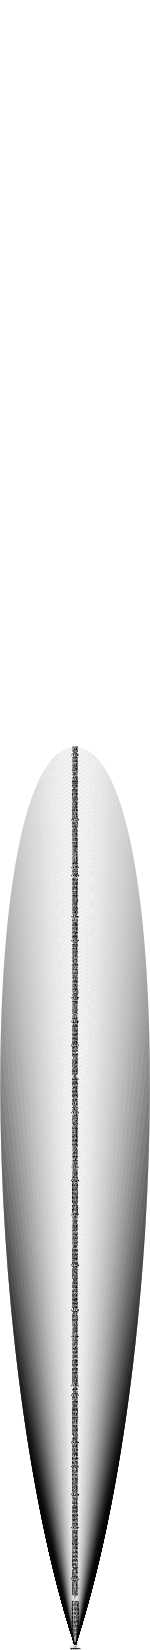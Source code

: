 digraph FST {
rankdir = LR;
size = "8.5,11";
label = "grapheme_confusion";
center = 1;
orientation = Portrait;
ranksep = "0.4";
nodesep = "0.25";
0 [label = "0", shape = doublecircle, style = bold, fontsize = 14]
	0 -> 0 [label = "</w>:</w>", fontsize = 14];
	0 -> 0 [label = "':'", fontsize = 14];
	0 -> 0 [label = "):)", fontsize = 14];
	0 -> 0 [label = "(:(", fontsize = 14];
	0 -> 0 [label = "-:-", fontsize = 14];
	0 -> 0 [label = "<sil>:h/7.2661", fontsize = 14];
	0 -> 0 [label = "<sil>:x/11.588", fontsize = 14];
	0 -> 0 [label = "<sil>:r/7.8191", fontsize = 14];
	0 -> 0 [label = "<sil>:z/9.1031", fontsize = 14];
	0 -> 0 [label = "<sil>:<sil>/0.015328", fontsize = 14];
	0 -> 0 [label = "<sil>:s/7.6052", fontsize = 14];
	0 -> 0 [label = "<sil>:k/7.3253", fontsize = 14];
	0 -> 0 [label = "<sil>:c/7.8424", fontsize = 14];
	0 -> 0 [label = "<sil>:j/8.3825", fontsize = 14];
	0 -> 0 [label = "<sil>:a/6.1616", fontsize = 14];
	0 -> 0 [label = "<sil>:m/7.0518", fontsize = 14];
	0 -> 0 [label = "<sil>:p/8.4969", fontsize = 14];
	0 -> 0 [label = "<sil>:l/7.8346", fontsize = 14];
	0 -> 0 [label = "<sil>:q/12.687", fontsize = 14];
	0 -> 0 [label = "<sil>:o/7.2101", fontsize = 14];
	0 -> 0 [label = "<sil>:n/6.9436", fontsize = 14];
	0 -> 0 [label = "<sil>:u/6.478", fontsize = 14];
	0 -> 0 [label = "<sil>:b/8.1433", fontsize = 14];
	0 -> 0 [label = "<sil>:e/6.4522", fontsize = 14];
	0 -> 0 [label = "<sil>:v/9.3193", fontsize = 14];
	0 -> 0 [label = "<sil>:d/8.4969", fontsize = 14];
	0 -> 0 [label = "<sil>:w/8.0422", fontsize = 14];
	0 -> 0 [label = "<sil>:g/8.2921", fontsize = 14];
	0 -> 0 [label = "<sil>:t/7.4396", fontsize = 14];
	0 -> 0 [label = "<sil>:f/8.4819", fontsize = 14];
	0 -> 0 [label = "<sil>:y/8.7163", fontsize = 14];
	0 -> 0 [label = "<sil>:i/6.3767", fontsize = 14];
	0 -> 0 [label = ":::", fontsize = 14];
	0 -> 0 [label = "<:<", fontsize = 14];
	0 -> 0 [label = ">:>", fontsize = 14];
	0 -> 0 [label = "_:_", fontsize = 14];
	0 -> 0 [label = "a:l/7.3209", fontsize = 14];
	0 -> 0 [label = "a:s/6.8915", fontsize = 14];
	0 -> 0 [label = "a:v/8.6797", fontsize = 14];
	0 -> 0 [label = "a:n/6.6002", fontsize = 14];
	0 -> 0 [label = "a:r/6.1876", fontsize = 14];
	0 -> 0 [label = "a:a/0.046679", fontsize = 14];
	0 -> 0 [label = "a:q/11.815", fontsize = 14];
	0 -> 0 [label = "a:w/7.7809", fontsize = 14];
	0 -> 0 [label = "a:p/7.7809", fontsize = 14];
	0 -> 0 [label = "a:y/7.2001", fontsize = 14];
	0 -> 0 [label = "a:t/6.788", fontsize = 14];
	0 -> 0 [label = "a:u/5.3718", fontsize = 14];
	0 -> 0 [label = "a:<sil>/5.9818", fontsize = 14];
	0 -> 0 [label = "a:i/5.1299", fontsize = 14];
	0 -> 0 [label = "a:h/5.9615", fontsize = 14];
	0 -> 0 [label = "a:f/8.2317", fontsize = 14];
	0 -> 0 [label = "a:z/8.7471", fontsize = 14];
	0 -> 0 [label = "a:c/7.7898", fontsize = 14];
	0 -> 0 [label = "a:k/7.2666", fontsize = 14];
	0 -> 0 [label = "a:g/7.965", fontsize = 14];
	0 -> 0 [label = "a:j/8.953", fontsize = 14];
	0 -> 0 [label = "a:m/6.6002", fontsize = 14];
	0 -> 0 [label = "a:d/7.5738", fontsize = 14];
	0 -> 0 [label = "a:e/4.5717", fontsize = 14];
	0 -> 0 [label = "a:b/8.0775", fontsize = 14];
	0 -> 0 [label = "a:o/4.9119", fontsize = 14];
	0 -> 0 [label = "a:x/9.6179", fontsize = 14];
	0 -> 0 [label = "c:t/5.2637", fontsize = 14];
	0 -> 0 [label = "c:d/7.3114", fontsize = 14];
	0 -> 0 [label = "c:e/5.4396", fontsize = 14];
	0 -> 0 [label = "c:w/7.3114", fontsize = 14];
	0 -> 0 [label = "c:u/4.8475", fontsize = 14];
	0 -> 0 [label = "c:g/6.2998", fontsize = 14];
	0 -> 0 [label = "c:f/7.0882", fontsize = 14];
	0 -> 0 [label = "c:v/7.3114", fontsize = 14];
	0 -> 0 [label = "c:r/7.0882", fontsize = 14];
	0 -> 0 [label = "c:i/5.0088", fontsize = 14];
	0 -> 0 [label = "c:h/6.5005", fontsize = 14];
	0 -> 0 [label = "c:s/4.3802", fontsize = 14];
	0 -> 0 [label = "c:c/0.093942", fontsize = 14];
	0 -> 0 [label = "c:k/5.7532", fontsize = 14];
	0 -> 0 [label = "c:p/6.3951", fontsize = 14];
	0 -> 0 [label = "c:j/6.0586", fontsize = 14];
	0 -> 0 [label = "c:m/6.2128", fontsize = 14];
	0 -> 0 [label = "c:b/6.9059", fontsize = 14];
	0 -> 0 [label = "c:l/7.3114", fontsize = 14];
	0 -> 0 [label = "c:a/4.7087", fontsize = 14];
	0 -> 0 [label = "c:n/5.6532", fontsize = 14];
	0 -> 0 [label = "c:o/5.7532", fontsize = 14];
	0 -> 0 [label = "c:y/6.6182", fontsize = 14];
	0 -> 0 [label = "c:z/8.0045", fontsize = 14];
	0 -> 0 [label = "c:<sil>/4.0342", fontsize = 14];
	0 -> 0 [label = "c:x/8.6977", fontsize = 14];
	0 -> 0 [label = "b:w/5.1639", fontsize = 14];
	0 -> 0 [label = "b:i/6.4508", fontsize = 14];
	0 -> 0 [label = "b:j/6.4782", fontsize = 14];
	0 -> 0 [label = "b:a/5.7713", fontsize = 14];
	0 -> 0 [label = "b:p/5.3796", fontsize = 14];
	0 -> 0 [label = "b:f/6.4508", fontsize = 14];
	0 -> 0 [label = "b:s/5.2414", fontsize = 14];
	0 -> 0 [label = "b:m/5.2495", fontsize = 14];
	0 -> 0 [label = "b:y/6.0013", fontsize = 14];
	0 -> 0 [label = "b:l/5.7577", fontsize = 14];
	0 -> 0 [label = "b:r/6.1699", fontsize = 14];
	0 -> 0 [label = "b:e/5.5079", fontsize = 14];
	0 -> 0 [label = "b:c/7.9823", fontsize = 14];
	0 -> 0 [label = "b:g/5.2334", fontsize = 14];
	0 -> 0 [label = "b:k/5.2996", fontsize = 14];
	0 -> 0 [label = "b:u/5.731", fontsize = 14];
	0 -> 0 [label = "b:d/5.4566", fontsize = 14];
	0 -> 0 [label = "b:t/5.2097", fontsize = 14];
	0 -> 0 [label = "b:z/5.7851", fontsize = 14];
	0 -> 0 [label = "b:n/4.628", fontsize = 14];
	0 -> 0 [label = "b:h/5.0183", fontsize = 14];
	0 -> 0 [label = "b:v/6.1105", fontsize = 14];
	0 -> 0 [label = "b:b/0.096771", fontsize = 14];
	0 -> 0 [label = "b:<sil>/5.4566", fontsize = 14];
	0 -> 0 [label = "b:x/10.062", fontsize = 14];
	0 -> 0 [label = "b:o/6.1497", fontsize = 14];
	0 -> 0 [label = "e:h/6.5175", fontsize = 14];
	0 -> 0 [label = "e:g/7.2695", fontsize = 14];
	0 -> 0 [label = "e:k/6.4552", fontsize = 14];
	0 -> 0 [label = "e:t/6.4893", fontsize = 14];
	0 -> 0 [label = "e:x/9.6674", fontsize = 14];
	0 -> 0 [label = "e:u/5.2729", fontsize = 14];
	0 -> 0 [label = "e:d/7.0897", fontsize = 14];
	0 -> 0 [label = "e:l/6.9593", fontsize = 14];
	0 -> 0 [label = "e:m/4.9992", fontsize = 14];
	0 -> 0 [label = "e:i/4.2014", fontsize = 14];
	0 -> 0 [label = "e:z/7.8215", fontsize = 14];
	0 -> 0 [label = "e:r/7.0771", fontsize = 14];
	0 -> 0 [label = "e:c/7.3816", fontsize = 14];
	0 -> 0 [label = "e:y/5.9417", fontsize = 14];
	0 -> 0 [label = "e:s/6.0475", fontsize = 14];
	0 -> 0 [label = "e:o/4.7858", fontsize = 14];
	0 -> 0 [label = "e:f/7.7456", fontsize = 14];
	0 -> 0 [label = "e:p/7.9038", fontsize = 14];
	0 -> 0 [label = "e:<sil>/5.103", fontsize = 14];
	0 -> 0 [label = "e:n/5.8946", fontsize = 14];
	0 -> 0 [label = "e:a/3.7025", fontsize = 14];
	0 -> 0 [label = "e:b/7.1416", fontsize = 14];
	0 -> 0 [label = "e:j/7.6305", fontsize = 14];
	0 -> 0 [label = "e:v/8.5147", fontsize = 14];
	0 -> 0 [label = "e:e/0.089652", fontsize = 14];
	0 -> 0 [label = "e:w/7.1153", fontsize = 14];
	0 -> 0 [label = "d:j/5.4499", fontsize = 14];
	0 -> 0 [label = "d:i/5.4896", fontsize = 14];
	0 -> 0 [label = "d:b/5.3393", fontsize = 14];
	0 -> 0 [label = "d:z/5.0062", fontsize = 14];
	0 -> 0 [label = "d:y/5.1493", fontsize = 14];
	0 -> 0 [label = "d:w/5.2398", fontsize = 14];
	0 -> 0 [label = "d:o/6.7979", fontsize = 14];
	0 -> 0 [label = "d:g/4.9261", fontsize = 14];
	0 -> 0 [label = "d:u/5.7683", fontsize = 14];
	0 -> 0 [label = "d:r/5.7506", fontsize = 14];
	0 -> 0 [label = "d:<sil>/5.2398", fontsize = 14];
	0 -> 0 [label = "d:f/7.3958", fontsize = 14];
	0 -> 0 [label = "d:k/4.9574", fontsize = 14];
	0 -> 0 [label = "d:e/5.2504", fontsize = 14];
	0 -> 0 [label = "d:p/5.965", fontsize = 14];
	0 -> 0 [label = "d:l/4.852", fontsize = 14];
	0 -> 0 [label = "d:d/0.12736", fontsize = 14];
	0 -> 0 [label = "d:n/4.9897", fontsize = 14];
	0 -> 0 [label = "d:c/7.4911", fontsize = 14];
	0 -> 0 [label = "d:m/5.3992", fontsize = 14];
	0 -> 0 [label = "d:v/6.9033", fontsize = 14];
	0 -> 0 [label = "d:h/4.3643", fontsize = 14];
	0 -> 0 [label = "d:a/5.2504", fontsize = 14];
	0 -> 0 [label = "d:s/5.1687", fontsize = 14];
	0 -> 0 [label = "d:t/4.7374", fontsize = 14];
	0 -> 0 [label = "g:c/7.7482", fontsize = 14];
	0 -> 0 [label = "g:j/5.4894", fontsize = 14];
	0 -> 0 [label = "g:s/5.7622", fontsize = 14];
	0 -> 0 [label = "g:z/5.6165", fontsize = 14];
	0 -> 0 [label = "g:g/0.10234", fontsize = 14];
	0 -> 0 [label = "g:f/6.9215", fontsize = 14];
	0 -> 0 [label = "g:r/5.7238", fontsize = 14];
	0 -> 0 [label = "g:b/5.1832", fontsize = 14];
	0 -> 0 [label = "g:w/5.4746", fontsize = 14];
	0 -> 0 [label = "g:m/5.2996", fontsize = 14];
	0 -> 0 [label = "g:a/5.3246", fontsize = 14];
	0 -> 0 [label = "g:h/5.0593", fontsize = 14];
	0 -> 0 [label = "g:y/5.0401", fontsize = 14];
	0 -> 0 [label = "g:n/5.651", fontsize = 14];
	0 -> 0 [label = "g:x/9.6941", fontsize = 14];
	0 -> 0 [label = "g:o/6.6495", fontsize = 14];
	0 -> 0 [label = "g:u/6.0052", fontsize = 14];
	0 -> 0 [label = "g:v/6.516", fontsize = 14];
	0 -> 0 [label = "g:l/5.2752", fontsize = 14];
	0 -> 0 [label = "g:t/5.1402", fontsize = 14];
	0 -> 0 [label = "g:d/5.1091", fontsize = 14];
	0 -> 0 [label = "g:<sil>/5.0212", fontsize = 14];
	0 -> 0 [label = "g:i/5.3633", fontsize = 14];
	0 -> 0 [label = "g:k/4.842", fontsize = 14];
	0 -> 0 [label = "g:p/6.516", fontsize = 14];
	0 -> 0 [label = "g:e/5.9099", fontsize = 14];
	0 -> 0 [label = "f:d/6.767", fontsize = 14];
	0 -> 0 [label = "f:l/6.6", fontsize = 14];
	0 -> 0 [label = "f:<sil>/5.4273", fontsize = 14];
	0 -> 0 [label = "f:j/7.5555", fontsize = 14];
	0 -> 0 [label = "f:z/6.8623", fontsize = 14];
	0 -> 0 [label = "f:a/6.2205", fontsize = 14];
	0 -> 0 [label = "f:v/6.8623", fontsize = 14];
	0 -> 0 [label = "f:m/6.1692", fontsize = 14];
	0 -> 0 [label = "f:b/6.2205", fontsize = 14];
	0 -> 0 [label = "f:t/5.5273", fontsize = 14];
	0 -> 0 [label = "f:s/5.1576", fontsize = 14];
	0 -> 0 [label = "f:p/5.4514", fontsize = 14];
	0 -> 0 [label = "f:w/5.3807", fontsize = 14];
	0 -> 0 [label = "f:y/7.3732", fontsize = 14];
	0 -> 0 [label = "f:f/0.06373", fontsize = 14];
	0 -> 0 [label = "f:g/6.8623", fontsize = 14];
	0 -> 0 [label = "f:e/6.6", fontsize = 14];
	0 -> 0 [label = "f:x/9.1649", fontsize = 14];
	0 -> 0 [label = "f:c/7.0855", fontsize = 14];
	0 -> 0 [label = "f:n/5.6096", fontsize = 14];
	0 -> 0 [label = "f:r/6.5259", fontsize = 14];
	0 -> 0 [label = "f:o/6.5259", fontsize = 14];
	0 -> 0 [label = "f:u/6.6", fontsize = 14];
	0 -> 0 [label = "f:k/4.7705", fontsize = 14];
	0 -> 0 [label = "f:i/6.2746", fontsize = 14];
	0 -> 0 [label = "f:h/5.2529", fontsize = 14];
	0 -> 0 [label = "i:f/8.1444", fontsize = 14];
	0 -> 0 [label = "i:p/7.8787", fontsize = 14];
	0 -> 0 [label = "i:n/6.1353", fontsize = 14];
	0 -> 0 [label = "i:z/8.1889", fontsize = 14];
	0 -> 0 [label = "i:m/5.6274", fontsize = 14];
	0 -> 0 [label = "i:r/7.0531", fontsize = 14];
	0 -> 0 [label = "i:b/7.7834", fontsize = 14];
	0 -> 0 [label = "i:y/5.4177", fontsize = 14];
	0 -> 0 [label = "i:c/6.9492", fontsize = 14];
	0 -> 0 [label = "i:t/6.1589", fontsize = 14];
	0 -> 0 [label = "i:v/8.4765", fontsize = 14];
	0 -> 0 [label = "i:d/7.0314", fontsize = 14];
	0 -> 0 [label = "i:a/4.5294", fontsize = 14];
	0 -> 0 [label = "i:<sil>/5.3332", fontsize = 14];
	0 -> 0 [label = "i:k/7.0102", fontsize = 14];
	0 -> 0 [label = "i:u/4.7203", fontsize = 14];
	0 -> 0 [label = "i:e/4.1414", fontsize = 14];
	0 -> 0 [label = "i:o/5.5629", fontsize = 14];
	0 -> 0 [label = "i:j/6.8855", fontsize = 14];
	0 -> 0 [label = "i:g/6.9296", fontsize = 14];
	0 -> 0 [label = "i:l/6.7208", fontsize = 14];
	0 -> 0 [label = "i:h/5.9569", fontsize = 14];
	0 -> 0 [label = "i:x/9.7758", fontsize = 14];
	0 -> 0 [label = "i:s/6.4162", fontsize = 14];
	0 -> 0 [label = "i:w/7.0531", fontsize = 14];
	0 -> 0 [label = "i:i/0.072694", fontsize = 14];
	0 -> 0 [label = "h:c/6.8422", fontsize = 14];
	0 -> 0 [label = "h:w/5.0432", fontsize = 14];
	0 -> 0 [label = "h:h/0.11218", fontsize = 14];
	0 -> 0 [label = "h:n/4.4981", fontsize = 14];
	0 -> 0 [label = "h:b/6.1491", fontsize = 14];
	0 -> 0 [label = "h:i/5.184", fontsize = 14];
	0 -> 0 [label = "h:o/5.9303", fontsize = 14];
	0 -> 0 [label = "h:<sil>/5.7693", fontsize = 14];
	0 -> 0 [label = "h:a/4.418", fontsize = 14];
	0 -> 0 [label = "h:v/7.3209", fontsize = 14];
	0 -> 0 [label = "h:l/5.3601", fontsize = 14];
	0 -> 0 [label = "h:y/5.2113", fontsize = 14];
	0 -> 0 [label = "h:k/5.0669", fontsize = 14];
	0 -> 0 [label = "h:u/5.6146", fontsize = 14];
	0 -> 0 [label = "h:e/5.5351", fontsize = 14];
	0 -> 0 [label = "h:d/5.8959", fontsize = 14];
	0 -> 0 [label = "h:r/5.8834", fontsize = 14];
	0 -> 0 [label = "h:g/6.2641", fontsize = 14];
	0 -> 0 [label = "h:q/11.364", fontsize = 14];
	0 -> 0 [label = "h:x/8.9661", fontsize = 14];
	0 -> 0 [label = "h:s/4.8748", fontsize = 14];
	0 -> 0 [label = "h:m/4.887", fontsize = 14];
	0 -> 0 [label = "h:z/6.4295", fontsize = 14];
	0 -> 0 [label = "h:j/6.252", fontsize = 14];
	0 -> 0 [label = "h:t/4.9588", fontsize = 14];
	0 -> 0 [label = "h:f/6.4587", fontsize = 14];
	0 -> 0 [label = "h:p/6.0808", fontsize = 14];
	0 -> 0 [label = "k:l/5.9703", fontsize = 14];
	0 -> 0 [label = "k:i/5.9489", fontsize = 14];
	0 -> 0 [label = "k:f/6.049", fontsize = 14];
	0 -> 0 [label = "k:g/5.82", fontsize = 14];
	0 -> 0 [label = "k:v/6.8086", fontsize = 14];
	0 -> 0 [label = "k:r/6.2208", fontsize = 14];
	0 -> 0 [label = "k:a/5.3915", fontsize = 14];
	0 -> 0 [label = "k:x/10.497", fontsize = 14];
	0 -> 0 [label = "k:h/4.9582", fontsize = 14];
	0 -> 0 [label = "k:o/5.8824", fontsize = 14];
	0 -> 0 [label = "k:d/6.4544", fontsize = 14];
	0 -> 0 [label = "k:q/8.5516", fontsize = 14];
	0 -> 0 [label = "k:c/6.249", fontsize = 14];
	0 -> 0 [label = "k:u/6.0667", fontsize = 14];
	0 -> 0 [label = "k:<sil>/5.3588", fontsize = 14];
	0 -> 0 [label = "k:k/0.08505", fontsize = 14];
	0 -> 0 [label = "k:z/6.2348", fontsize = 14];
	0 -> 0 [label = "k:p/5.4444", fontsize = 14];
	0 -> 0 [label = "k:j/6.4457", fontsize = 14];
	0 -> 0 [label = "k:n/5.3558", fontsize = 14];
	0 -> 0 [label = "k:m/5.6612", fontsize = 14];
	0 -> 0 [label = "k:w/5.9812", fontsize = 14];
	0 -> 0 [label = "k:b/6.0202", fontsize = 14];
	0 -> 0 [label = "k:t/4.5746", fontsize = 14];
	0 -> 0 [label = "k:y/5.8107", fontsize = 14];
	0 -> 0 [label = "k:s/5.0993", fontsize = 14];
	0 -> 0 [label = "k:e/6.0316", fontsize = 14];
	0 -> 0 [label = "j:k/4.977", fontsize = 14];
	0 -> 0 [label = "j:g/5.31", fontsize = 14];
	0 -> 0 [label = "j:l/5.3606", fontsize = 14];
	0 -> 0 [label = "j:v/6.9318", fontsize = 14];
	0 -> 0 [label = "j:d/5.4849", fontsize = 14];
	0 -> 0 [label = "j:t/4.7416", fontsize = 14];
	0 -> 0 [label = "j:e/5.1611", fontsize = 14];
	0 -> 0 [label = "j:a/5.8758", fontsize = 14];
	0 -> 0 [label = "j:j/0.10726", fontsize = 14];
	0 -> 0 [label = "j:z/5.8543", fontsize = 14];
	0 -> 0 [label = "j:h/4.8524", fontsize = 14];
	0 -> 0 [label = "j:q/9.0113", fontsize = 14];
	0 -> 0 [label = "j:f/7.4018", fontsize = 14];
	0 -> 0 [label = "j:x/9.7044", fontsize = 14];
	0 -> 0 [label = "j:w/5.4004", fontsize = 14];
	0 -> 0 [label = "j:b/5.8543", fontsize = 14];
	0 -> 0 [label = "j:p/6.5689", fontsize = 14];
	0 -> 0 [label = "j:m/5.9668", fontsize = 14];
	0 -> 0 [label = "j:n/4.7918", fontsize = 14];
	0 -> 0 [label = "j:y/5.31", fontsize = 14];
	0 -> 0 [label = "j:s/5.6269", fontsize = 14];
	0 -> 0 [label = "j:c/6.6134", fontsize = 14];
	0 -> 0 [label = "j:i/4.674", fontsize = 14];
	0 -> 0 [label = "j:r/5.9202", fontsize = 14];
	0 -> 0 [label = "j:o/6.3371", fontsize = 14];
	0 -> 0 [label = "j:<sil>/5.0039", fontsize = 14];
	0 -> 0 [label = "j:u/6.6599", fontsize = 14];
	0 -> 0 [label = "m:x/11.155", fontsize = 14];
	0 -> 0 [label = "m:a/4.9602", fontsize = 14];
	0 -> 0 [label = "m:h/4.4992", fontsize = 14];
	0 -> 0 [label = "m:m/0.10592", fontsize = 14];
	0 -> 0 [label = "m:v/7.1293", fontsize = 14];
	0 -> 0 [label = "m:k/5.7341", fontsize = 14];
	0 -> 0 [label = "m:j/6.95", fontsize = 14];
	0 -> 0 [label = "m:l/5.6372", fontsize = 14];
	0 -> 0 [label = "m:z/6.6773", fontsize = 14];
	0 -> 0 [label = "m:r/6.4542", fontsize = 14];
	0 -> 0 [label = "m:g/6.0367", fontsize = 14];
	0 -> 0 [label = "m:u/5.1936", fontsize = 14];
	0 -> 0 [label = "m:c/7.3934", fontsize = 14];
	0 -> 0 [label = "m:s/5.8613", fontsize = 14];
	0 -> 0 [label = "m:y/6.013", fontsize = 14];
	0 -> 0 [label = "m:d/6.2718", fontsize = 14];
	0 -> 0 [label = "m:p/6.9062", fontsize = 14];
	0 -> 0 [label = "m:f/7.5171", fontsize = 14];
	0 -> 0 [label = "m:t/5.9842", fontsize = 14];
	0 -> 0 [label = "m:e/4.0222", fontsize = 14];
	0 -> 0 [label = "m:o/5.7656", fontsize = 14];
	0 -> 0 [label = "m:b/6.2202", fontsize = 14];
	0 -> 0 [label = "m:n/4.3827", fontsize = 14];
	0 -> 0 [label = "m:i/4.9027", fontsize = 14];
	0 -> 0 [label = "m:<sil>/5.3053", fontsize = 14];
	0 -> 0 [label = "m:w/5.7297", fontsize = 14];
	0 -> 0 [label = "l:l/0.12245", fontsize = 14];
	0 -> 0 [label = "l:e/5.7247", fontsize = 14];
	0 -> 0 [label = "l:z/5.3557", fontsize = 14];
	0 -> 0 [label = "l:b/6.0096", fontsize = 14];
	0 -> 0 [label = "l:u/6.0206", fontsize = 14];
	0 -> 0 [label = "l:w/5.4329", fontsize = 14];
	0 -> 0 [label = "l:d/5.311", fontsize = 14];
	0 -> 0 [label = "l:k/4.9714", fontsize = 14];
	0 -> 0 [label = "l:<sil>/5.2122", fontsize = 14];
	0 -> 0 [label = "l:j/5.6842", fontsize = 14];
	0 -> 0 [label = "l:t/5.1974", fontsize = 14];
	0 -> 0 [label = "l:v/6.2863", fontsize = 14];
	0 -> 0 [label = "l:i/5.7164", fontsize = 14];
	0 -> 0 [label = "l:n/3.8548", fontsize = 14];
	0 -> 0 [label = "l:f/7.6301", fontsize = 14];
	0 -> 0 [label = "l:h/4.7521", fontsize = 14];
	0 -> 0 [label = "l:m/5.0233", fontsize = 14];
	0 -> 0 [label = "l:p/6.7138", fontsize = 14];
	0 -> 0 [label = "l:a/5.4579", fontsize = 14];
	0 -> 0 [label = "l:y/5.007", fontsize = 14];
	0 -> 0 [label = "l:s/5.2526", fontsize = 14];
	0 -> 0 [label = "l:c/7.2246", fontsize = 14];
	0 -> 0 [label = "l:o/6.46", fontsize = 14];
	0 -> 0 [label = "l:r/5.1974", fontsize = 14];
	0 -> 0 [label = "l:g/5.4025", fontsize = 14];
	0 -> 0 [label = "o:k/6.7038", fontsize = 14];
	0 -> 0 [label = "o:i/4.6697", fontsize = 14];
	0 -> 0 [label = "o:a/3.2543", fontsize = 14];
	0 -> 0 [label = "o:b/7.5351", fontsize = 14];
	0 -> 0 [label = "o:f/7.8865", fontsize = 14];
	0 -> 0 [label = "o:h/6.1395", fontsize = 14];
	0 -> 0 [label = "o:e/4.1678", fontsize = 14];
	0 -> 0 [label = "o:z/8.2659", fontsize = 14];
	0 -> 0 [label = "o:g/8.2659", fontsize = 14];
	0 -> 0 [label = "o:d/7.6954", fontsize = 14];
	0 -> 0 [label = "o:c/7.4987", fontsize = 14];
	0 -> 0 [label = "o:w/6.2983", fontsize = 14];
	0 -> 0 [label = "o:p/7.8865", fontsize = 14];
	0 -> 0 [label = "o:y/6.9807", fontsize = 14];
	0 -> 0 [label = "o:r/7.0023", fontsize = 14];
	0 -> 0 [label = "o:t/6.672", fontsize = 14];
	0 -> 0 [label = "o:m/5.9256", fontsize = 14];
	0 -> 0 [label = "o:n/6.4489", fontsize = 14];
	0 -> 0 [label = "o:j/7.6954", fontsize = 14];
	0 -> 0 [label = "o:x/9.4446", fontsize = 14];
	0 -> 0 [label = "o:o/0.10363", fontsize = 14];
	0 -> 0 [label = "o:s/6.4242", fontsize = 14];
	0 -> 0 [label = "o:l/6.8055", fontsize = 14];
	0 -> 0 [label = "o:v/8.433", fontsize = 14];
	0 -> 0 [label = "o:<sil>/5.3713", fontsize = 14];
	0 -> 0 [label = "o:u/4.4696", fontsize = 14];
	0 -> 0 [label = "n:u/5.6178", fontsize = 14];
	0 -> 0 [label = "n:a/5.613", fontsize = 14];
	0 -> 0 [label = "n:i/5.4415", fontsize = 14];
	0 -> 0 [label = "n:f/7.342", fontsize = 14];
	0 -> 0 [label = "n:z/5.7299", fontsize = 14];
	0 -> 0 [label = "n:<sil>/5.4", fontsize = 14];
	0 -> 0 [label = "n:y/5.7489", fontsize = 14];
	0 -> 0 [label = "n:g/6.8754", fontsize = 14];
	0 -> 0 [label = "n:h/4.6991", fontsize = 14];
	0 -> 0 [label = "n:l/4.617", fontsize = 14];
	0 -> 0 [label = "n:m/4.4946", fontsize = 14];
	0 -> 0 [label = "n:d/6.4096", fontsize = 14];
	0 -> 0 [label = "n:o/6.6973", fontsize = 14];
	0 -> 0 [label = "n:p/6.6222", fontsize = 14];
	0 -> 0 [label = "n:x/10.037", fontsize = 14];
	0 -> 0 [label = "n:v/6.5281", fontsize = 14];
	0 -> 0 [label = "n:c/7.3286", fontsize = 14];
	0 -> 0 [label = "n:e/5.557", fontsize = 14];
	0 -> 0 [label = "n:r/5.7628", fontsize = 14];
	0 -> 0 [label = "n:t/5.2115", fontsize = 14];
	0 -> 0 [label = "n:w/5.3181", fontsize = 14];
	0 -> 0 [label = "n:b/5.9356", fontsize = 14];
	0 -> 0 [label = "n:s/5.0654", fontsize = 14];
	0 -> 0 [label = "n:n/0.098149", fontsize = 14];
	0 -> 0 [label = "n:j/6.2754", fontsize = 14];
	0 -> 0 [label = "n:k/5.4", fontsize = 14];
	0 -> 0 [label = "q:q", fontsize = 14];
	0 -> 0 [label = "p:r/5.8994", fontsize = 14];
	0 -> 0 [label = "p:n/5.1045", fontsize = 14];
	0 -> 0 [label = "p:f/5.4324", fontsize = 14];
	0 -> 0 [label = "p:d/5.9735", fontsize = 14];
	0 -> 0 [label = "p:w/4.7696", fontsize = 14];
	0 -> 0 [label = "p:c/6.379", fontsize = 14];
	0 -> 0 [label = "p:i/5.8304", fontsize = 14];
	0 -> 0 [label = "p:o/6.4182", fontsize = 14];
	0 -> 0 [label = "p:l/5.5941", fontsize = 14];
	0 -> 0 [label = "p:s/4.6265", fontsize = 14];
	0 -> 0 [label = "p:k/4.3388", fontsize = 14];
	0 -> 0 [label = "p:j/6.8645", fontsize = 14];
	0 -> 0 [label = "p:b/4.955", fontsize = 14];
	0 -> 0 [label = "p:t/4.406", fontsize = 14];
	0 -> 0 [label = "p:v/6.3413", fontsize = 14];
	0 -> 0 [label = "p:e/5.8085", fontsize = 14];
	0 -> 0 [label = "p:p/0.12216", fontsize = 14];
	0 -> 0 [label = "p:a/5.3744", fontsize = 14];
	0 -> 0 [label = "p:z/6.1406", fontsize = 14];
	0 -> 0 [label = "p:h/4.8249", fontsize = 14];
	0 -> 0 [label = "p:m/5.4475", fontsize = 14];
	0 -> 0 [label = "p:y/5.7251", fontsize = 14];
	0 -> 0 [label = "p:<sil>/5.3467", fontsize = 14];
	0 -> 0 [label = "p:g/6.0262", fontsize = 14];
	0 -> 0 [label = "p:u/5.7053", fontsize = 14];
	0 -> 0 [label = "s:b/5.8681", fontsize = 14];
	0 -> 0 [label = "s:v/6.6968", fontsize = 14];
	0 -> 0 [label = "s:p/5.3643", fontsize = 14];
	0 -> 0 [label = "s:g/6.5473", fontsize = 14];
	0 -> 0 [label = "s:f/5.6706", fontsize = 14];
	0 -> 0 [label = "s:y/5.6591", fontsize = 14];
	0 -> 0 [label = "s:s/0.12255", fontsize = 14];
	0 -> 0 [label = "s:z/5.4961", fontsize = 14];
	0 -> 0 [label = "s:l/5.4303", fontsize = 14];
	0 -> 0 [label = "s:x/9.2145", fontsize = 14];
	0 -> 0 [label = "s:e/5.2442", fontsize = 14];
	0 -> 0 [label = "s:a/5.6649", fontsize = 14];
	0 -> 0 [label = "s:c/5.8335", fontsize = 14];
	0 -> 0 [label = "s:h/4.364", fontsize = 14];
	0 -> 0 [label = "s:m/5.4168", fontsize = 14];
	0 -> 0 [label = "s:<sil>/5.6365", fontsize = 14];
	0 -> 0 [label = "s:t/4.2516", fontsize = 14];
	0 -> 0 [label = "s:u/5.6254", fontsize = 14];
	0 -> 0 [label = "s:j/6.7131", fontsize = 14];
	0 -> 0 [label = "s:w/5.137", fontsize = 14];
	0 -> 0 [label = "s:d/5.8", fontsize = 14];
	0 -> 0 [label = "s:k/4.4978", fontsize = 14];
	0 -> 0 [label = "s:i/5.6881", fontsize = 14];
	0 -> 0 [label = "s:o/6.5064", fontsize = 14];
	0 -> 0 [label = "s:n/4.5473", fontsize = 14];
	0 -> 0 [label = "s:r/5.9261", fontsize = 14];
	0 -> 0 [label = "r:z/6.1304", fontsize = 14];
	0 -> 0 [label = "r:t/5.7577", fontsize = 14];
	0 -> 0 [label = "r:g/6.1971", fontsize = 14];
	0 -> 0 [label = "r:v/6.3863", fontsize = 14];
	0 -> 0 [label = "r:e/5.8508", fontsize = 14];
	0 -> 0 [label = "r:c/7.9549", fontsize = 14];
	0 -> 0 [label = "r:u/6.4289", fontsize = 14];
	0 -> 0 [label = "r:<sil>/5.4535", fontsize = 14];
	0 -> 0 [label = "r:s/5.6932", fontsize = 14];
	0 -> 0 [label = "r:b/6.6199", fontsize = 14];
	0 -> 0 [label = "r:d/6.009", fontsize = 14];
	0 -> 0 [label = "r:r/0.071865", fontsize = 14];
	0 -> 0 [label = "r:j/6.4733", fontsize = 14];
	0 -> 0 [label = "r:n/4.5876", fontsize = 14];
	0 -> 0 [label = "r:a/5.6932", fontsize = 14];
	0 -> 0 [label = "r:w/5.7802", fontsize = 14];
	0 -> 0 [label = "r:l/4.9394", fontsize = 14];
	0 -> 0 [label = "r:x/8.8712", fontsize = 14];
	0 -> 0 [label = "r:y/6.2322", fontsize = 14];
	0 -> 0 [label = "r:k/5.4868", fontsize = 14];
	0 -> 0 [label = "r:i/6.2685", fontsize = 14];
	0 -> 0 [label = "r:m/6.038", fontsize = 14];
	0 -> 0 [label = "r:f/7.7726", fontsize = 14];
	0 -> 0 [label = "r:h/5.3017", fontsize = 14];
	0 -> 0 [label = "r:p/6.4733", fontsize = 14];
	0 -> 0 [label = "r:o/6.7312", fontsize = 14];
	0 -> 0 [label = "u:w/6.0046", fontsize = 14];
	0 -> 0 [label = "u:i/4.0613", fontsize = 14];
	0 -> 0 [label = "u:d/7.0896", fontsize = 14];
	0 -> 0 [label = "u:a/4.2414", fontsize = 14];
	0 -> 0 [label = "u:l/6.7785", fontsize = 14];
	0 -> 0 [label = "u:o/4.8144", fontsize = 14];
	0 -> 0 [label = "u:u/0.08388", fontsize = 14];
	0 -> 0 [label = "u:x/8.621", fontsize = 14];
	0 -> 0 [label = "u:m/5.464", fontsize = 14];
	0 -> 0 [label = "u:e/4.9704", fontsize = 14];
	0 -> 0 [label = "u:h/6.2637", fontsize = 14];
	0 -> 0 [label = "u:c/7.1741", fontsize = 14];
	0 -> 0 [label = "u:z/7.5018", fontsize = 14];
	0 -> 0 [label = "u:p/6.8397", fontsize = 14];
	0 -> 0 [label = "u:f/7.6801", fontsize = 14];
	0 -> 0 [label = "u:s/6.2999", fontsize = 14];
	0 -> 0 [label = "u:g/6.9628", fontsize = 14];
	0 -> 0 [label = "u:v/7.7301", fontsize = 14];
	0 -> 0 [label = "u:k/6.7397", fontsize = 14];
	0 -> 0 [label = "u:b/7.0629", fontsize = 14];
	0 -> 0 [label = "u:y/6.3897", fontsize = 14];
	0 -> 0 [label = "u:n/5.8445", fontsize = 14];
	0 -> 0 [label = "u:r/6.951", fontsize = 14];
	0 -> 0 [label = "u:t/6.4378", fontsize = 14];
	0 -> 0 [label = "u:<sil>/4.8804", fontsize = 14];
	0 -> 0 [label = "u:j/8.5604", fontsize = 14];
	0 -> 0 [label = "t:a/5.7639", fontsize = 14];
	0 -> 0 [label = "t:e/5.8904", fontsize = 14];
	0 -> 0 [label = "t:c/6.6324", fontsize = 14];
	0 -> 0 [label = "t:j/5.8904", fontsize = 14];
	0 -> 0 [label = "t:k/4.2606", fontsize = 14];
	0 -> 0 [label = "t:x/9.3404", fontsize = 14];
	0 -> 0 [label = "t:t/0.1033", fontsize = 14];
	0 -> 0 [label = "t:v/7.4309", fontsize = 14];
	0 -> 0 [label = "t:g/6.1316", fontsize = 14];
	0 -> 0 [label = "t:d/5.5506", fontsize = 14];
	0 -> 0 [label = "t:s/4.5933", fontsize = 14];
	0 -> 0 [label = "t:f/6.6158", fontsize = 14];
	0 -> 0 [label = "t:y/5.6269", fontsize = 14];
	0 -> 0 [label = "t:n/4.7478", fontsize = 14];
	0 -> 0 [label = "t:r/6.1116", fontsize = 14];
	0 -> 0 [label = "t:b/6.1941", fontsize = 14];
	0 -> 0 [label = "t:<sil>/5.2886", fontsize = 14];
	0 -> 0 [label = "t:o/6.37", fontsize = 14];
	0 -> 0 [label = "t:q/10.034", fontsize = 14];
	0 -> 0 [label = "t:i/5.7363", fontsize = 14];
	0 -> 0 [label = "t:l/5.6208", fontsize = 14];
	0 -> 0 [label = "t:m/5.7639", fontsize = 14];
	0 -> 0 [label = "t:u/6.3573", fontsize = 14];
	0 -> 0 [label = "t:p/5.5968", fontsize = 14];
	0 -> 0 [label = "t:z/5.7431", fontsize = 14];
	0 -> 0 [label = "t:h/4.5977", fontsize = 14];
	0 -> 0 [label = "t:w/5.5734", fontsize = 14];
	0 -> 0 [label = "w:a/5.5253", fontsize = 14];
	0 -> 0 [label = "w:w/0.1308", fontsize = 14];
	0 -> 0 [label = "w:b/5.4138", fontsize = 14];
	0 -> 0 [label = "w:z/6.1879", fontsize = 14];
	0 -> 0 [label = "w:c/6.5994", fontsize = 14];
	0 -> 0 [label = "w:e/5.8109", fontsize = 14];
	0 -> 0 [label = "w:k/5.2501", fontsize = 14];
	0 -> 0 [label = "w:j/6.5463", fontsize = 14];
	0 -> 0 [label = "w:x/10.607", fontsize = 14];
	0 -> 0 [label = "w:h/4.1515", fontsize = 14];
	0 -> 0 [label = "w:m/4.8637", fontsize = 14];
	0 -> 0 [label = "w:l/5.2837", fontsize = 14];
	0 -> 0 [label = "w:i/5.7089", fontsize = 14];
	0 -> 0 [label = "w:o/5.1951", fontsize = 14];
	0 -> 0 [label = "w:y/4.8963", fontsize = 14];
	0 -> 0 [label = "w:n/4.3645", fontsize = 14];
	0 -> 0 [label = "w:f/6.1524", fontsize = 14];
	0 -> 0 [label = "w:p/5.1818", fontsize = 14];
	0 -> 0 [label = "w:g/6.0741", fontsize = 14];
	0 -> 0 [label = "w:s/4.99", fontsize = 14];
	0 -> 0 [label = "w:<sil>/5.4193", fontsize = 14];
	0 -> 0 [label = "w:r/5.6509", fontsize = 14];
	0 -> 0 [label = "w:d/6.3163", fontsize = 14];
	0 -> 0 [label = "w:u/4.6304", fontsize = 14];
	0 -> 0 [label = "w:v/6.9179", fontsize = 14];
	0 -> 0 [label = "w:t/5.0973", fontsize = 14];
	0 -> 0 [label = "v:<sil>/4.8941", fontsize = 14];
	0 -> 0 [label = "v:c/7.0689", fontsize = 14];
	0 -> 0 [label = "v:a/4.9406", fontsize = 14];
	0 -> 0 [label = "v:m/4.9894", fontsize = 14];
	0 -> 0 [label = "v:p/6.2804", fontsize = 14];
	0 -> 0 [label = "v:t/5.7339", fontsize = 14];
	0 -> 0 [label = "v:j/6.1133", fontsize = 14];
	0 -> 0 [label = "v:w/5.7339", fontsize = 14];
	0 -> 0 [label = "v:k/4.7465", fontsize = 14];
	0 -> 0 [label = "v:u/4.727", fontsize = 14];
	0 -> 0 [label = "v:h/4.7663", fontsize = 14];
	0 -> 0 [label = "v:v/0.1619", fontsize = 14];
	0 -> 0 [label = "v:r/5.9057", fontsize = 14];
	0 -> 0 [label = "v:i/5.2771", fontsize = 14];
	0 -> 0 [label = "v:y/5.5872", fontsize = 14];
	0 -> 0 [label = "v:l/4.5674", fontsize = 14];
	0 -> 0 [label = "v:f/6.5988", fontsize = 14];
	0 -> 0 [label = "v:g/5.6338", fontsize = 14];
	0 -> 0 [label = "v:b/4.8496", fontsize = 14];
	0 -> 0 [label = "v:o/6.2804", fontsize = 14];
	0 -> 0 [label = "v:d/4.9406", fontsize = 14];
	0 -> 0 [label = "v:x/8.6783", fontsize = 14];
	0 -> 0 [label = "v:s/4.5352", fontsize = 14];
	0 -> 0 [label = "v:e/4.8941", fontsize = 14];
	0 -> 0 [label = "v:n/4.0731", fontsize = 14];
	0 -> 0 [label = "v:z/4.4736", fontsize = 14];
	0 -> 0 [label = "y:w/4.5284", fontsize = 14];
	0 -> 0 [label = "y:s/5.6811", fontsize = 14];
	0 -> 0 [label = "y:j/5.4675", fontsize = 14];
	0 -> 0 [label = "y:u/5.2997", fontsize = 14];
	0 -> 0 [label = "y:p/6.501", fontsize = 14];
	0 -> 0 [label = "y:n/4.6782", fontsize = 14];
	0 -> 0 [label = "y:r/5.5793", fontsize = 14];
	0 -> 0 [label = "y:m/5.3161", fontsize = 14];
	0 -> 0 [label = "y:o/6.7446", fontsize = 14];
	0 -> 0 [label = "y:l/4.7792", fontsize = 14];
	0 -> 0 [label = "y:<sil>/5.7299", fontsize = 14];
	0 -> 0 [label = "y:y/0.12424", fontsize = 14];
	0 -> 0 [label = "y:b/6.1999", fontsize = 14];
	0 -> 0 [label = "y:z/5.4298", fontsize = 14];
	0 -> 0 [label = "y:c/7.1162", fontsize = 14];
	0 -> 0 [label = "y:e/4.9024", fontsize = 14];
	0 -> 0 [label = "y:x/10.112", fontsize = 14];
	0 -> 0 [label = "y:d/5.7052", fontsize = 14];
	0 -> 0 [label = "y:g/5.4968", fontsize = 14];
	0 -> 0 [label = "y:t/5.2997", fontsize = 14];
	0 -> 0 [label = "y:f/6.9338", fontsize = 14];
	0 -> 0 [label = "y:i/4.6481", fontsize = 14];
	0 -> 0 [label = "y:v/6.8538", fontsize = 14];
	0 -> 0 [label = "y:h/4.3625", fontsize = 14];
	0 -> 0 [label = "y:a/5.693", fontsize = 14];
	0 -> 0 [label = "y:k/5.0749", fontsize = 14];
	0 -> 0 [label = "x:s/5.3613", fontsize = 14];
	0 -> 0 [label = "x:y/5.3613", fontsize = 14];
	0 -> 0 [label = "x:z/4.6681", fontsize = 14];
	0 -> 0 [label = "x:x/0.17391", fontsize = 14];
	0 -> 0 [label = "x:t/4.6681", fontsize = 14];
	0 -> 0 [label = "x:n/5.3613", fontsize = 14];
	0 -> 0 [label = "x:c/4.6681", fontsize = 14];
	0 -> 0 [label = "x:b/5.3613", fontsize = 14];
	0 -> 0 [label = "x:e/3.975", fontsize = 14];
	0 -> 0 [label = "x:i/3.2819", fontsize = 14];
	0 -> 0 [label = "x:a/4.2627", fontsize = 14];
	0 -> 0 [label = "x:k/3.5695", fontsize = 14];
	0 -> 0 [label = "x:j/5.3613", fontsize = 14];
	0 -> 0 [label = "x:m/5.3613", fontsize = 14];
	0 -> 0 [label = "x:l/5.3613", fontsize = 14];
	0 -> 0 [label = "z:i/5.7333", fontsize = 14];
	0 -> 0 [label = "z:c/7.0646", fontsize = 14];
	0 -> 0 [label = "z:n/4.223", fontsize = 14];
	0 -> 0 [label = "z:p/6.0401", fontsize = 14];
	0 -> 0 [label = "z:b/5.514", fontsize = 14];
	0 -> 0 [label = "z:o/6.7079", fontsize = 14];
	0 -> 0 [label = "z:e/5.7524", fontsize = 14];
	0 -> 0 [label = "z:y/4.7549", fontsize = 14];
	0 -> 0 [label = "z:d/4.8361", fontsize = 14];
	0 -> 0 [label = "z:g/5.3996", fontsize = 14];
	0 -> 0 [label = "z:f/6.6126", fontsize = 14];
	0 -> 0 [label = "z:v/5.4989", fontsize = 14];
	0 -> 0 [label = "z:l/4.4672", fontsize = 14];
	0 -> 0 [label = "z:s/4.4003", fontsize = 14];
	0 -> 0 [label = "z:w/5.3342", fontsize = 14];
	0 -> 0 [label = "z:h/4.9161", fontsize = 14];
	0 -> 0 [label = "z:a/5.6963", fontsize = 14];
	0 -> 0 [label = "z:t/4.72", fontsize = 14];
	0 -> 0 [label = "z:<sil>/5.2263", fontsize = 14];
	0 -> 0 [label = "z:k/4.8058", fontsize = 14];
	0 -> 0 [label = "z:u/5.897", fontsize = 14];
	0 -> 0 [label = "z:m/5.4132", fontsize = 14];
	0 -> 0 [label = "z:j/5.3996", fontsize = 14];
	0 -> 0 [label = "z:r/5.4989", fontsize = 14];
	0 -> 0 [label = "z:z/0.14341", fontsize = 14];
}
